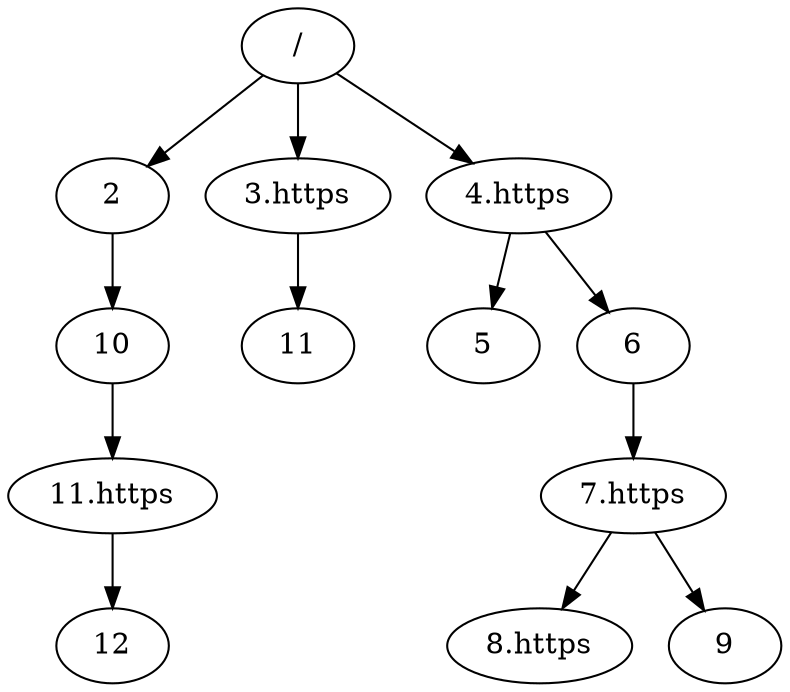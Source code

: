 strict digraph G {
ratio=compress;
concentrate=true;
"/" -> "2";
"/" -> "3.https";
"/" -> "4.https";
"4.https" -> "5";
"4.https" -> "6";
"3.https" -> "11";
"6" -> "7.https";
"7.https" -> "8.https";
"7.https" -> "9";
"2" -> "10";
"10" -> "11.https";
"11.https" -> "12";
}
